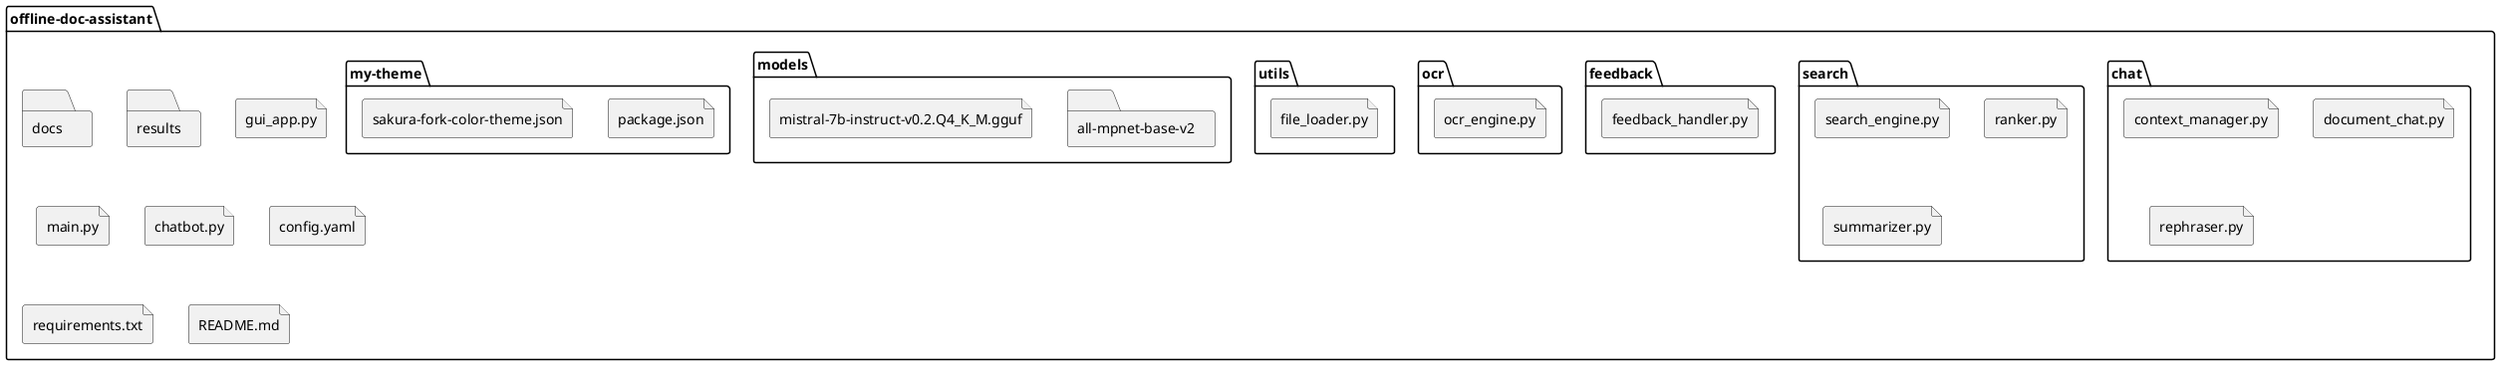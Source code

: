 @startuml
package "offline-doc-assistant" {
  folder "chat" {
    file "context_manager.py"
    file "document_chat.py"
    file "rephraser.py"
  }
  folder "search" {
    file "search_engine.py"
    file "ranker.py"
    file "summarizer.py"
  }
  folder "feedback" {
    file "feedback_handler.py"
  }
  folder "ocr" {
    file "ocr_engine.py"
  }
  folder "utils" {
    file "file_loader.py"
  }
  folder "docs"
  folder "results"
  folder "models" {
    folder "all-mpnet-base-v2"
    file "mistral-7b-instruct-v0.2.Q4_K_M.gguf"
  }
  folder "my-theme" {
    file "package.json"
    file "sakura-fork-color-theme.json"
  }
  file "gui_app.py"
  file "main.py"
  file "chatbot.py"
  file "config.yaml"
  file "requirements.txt"
  file "README.md"
}
@enduml